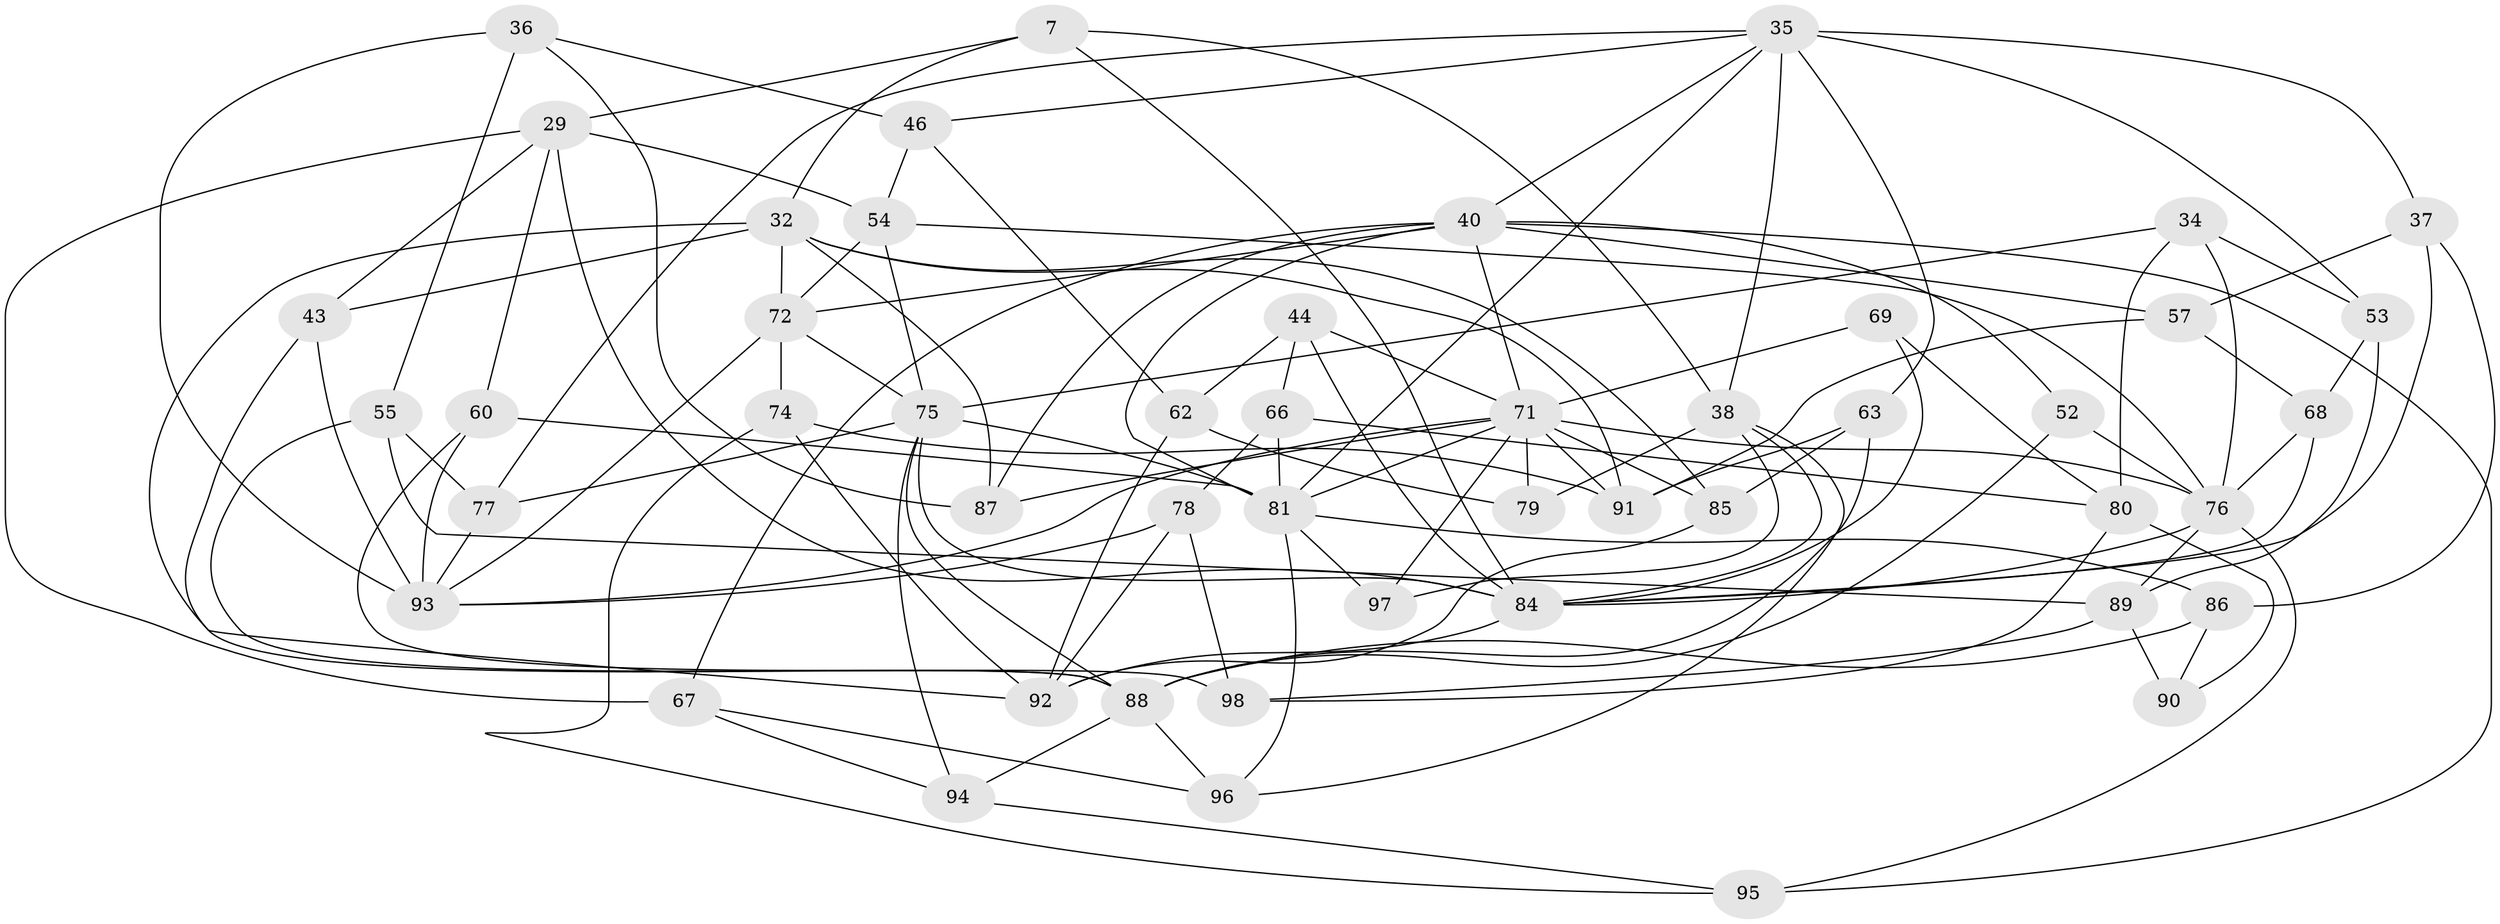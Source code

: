 // original degree distribution, {4: 1.0}
// Generated by graph-tools (version 1.1) at 2025/03/03/04/25 22:03:49]
// undirected, 49 vertices, 124 edges
graph export_dot {
graph [start="1"]
  node [color=gray90,style=filled];
  7 [super="+4"];
  29 [super="+24"];
  32 [super="+6+21"];
  34;
  35 [super="+20+31"];
  36 [super="+26"];
  37;
  38 [super="+18"];
  40 [super="+9+39+16"];
  43;
  44;
  46;
  52 [super="+22"];
  53;
  54 [super="+50"];
  55;
  57;
  60;
  62;
  63;
  66;
  67;
  68;
  69;
  71 [super="+65+48"];
  72 [super="+13+27"];
  74;
  75 [super="+58"];
  76 [super="+56+59"];
  77;
  78;
  79;
  80 [super="+61"];
  81 [super="+33+70"];
  84 [super="+82+49"];
  85;
  86;
  87 [super="+25"];
  88 [super="+73"];
  89 [super="+47"];
  90;
  91 [super="+83"];
  92 [super="+64"];
  93 [super="+51"];
  94;
  95;
  96;
  97;
  98;
  7 -- 38 [weight=2];
  7 -- 32;
  7 -- 84;
  7 -- 29 [weight=2];
  29 -- 67;
  29 -- 54;
  29 -- 84 [weight=2];
  29 -- 43;
  29 -- 60;
  32 -- 72;
  32 -- 85;
  32 -- 87;
  32 -- 91 [weight=2];
  32 -- 43;
  32 -- 88;
  34 -- 80;
  34 -- 75;
  34 -- 53;
  34 -- 76;
  35 -- 63;
  35 -- 77;
  35 -- 40;
  35 -- 53;
  35 -- 38;
  35 -- 81;
  35 -- 37;
  35 -- 46;
  36 -- 93 [weight=2];
  36 -- 87 [weight=2];
  36 -- 55;
  36 -- 46;
  37 -- 86;
  37 -- 57;
  37 -- 84;
  38 -- 97;
  38 -- 96;
  38 -- 84 [weight=2];
  38 -- 79;
  40 -- 71;
  40 -- 95;
  40 -- 67;
  40 -- 72 [weight=2];
  40 -- 81 [weight=3];
  40 -- 52 [weight=2];
  40 -- 87 [weight=2];
  40 -- 57;
  43 -- 93;
  43 -- 92;
  44 -- 62;
  44 -- 66;
  44 -- 84;
  44 -- 71;
  46 -- 62;
  46 -- 54;
  52 -- 76 [weight=3];
  52 -- 88;
  53 -- 89;
  53 -- 68;
  54 -- 76;
  54 -- 72 [weight=2];
  54 -- 75;
  55 -- 77;
  55 -- 88;
  55 -- 89;
  57 -- 91;
  57 -- 68;
  60 -- 93;
  60 -- 98;
  60 -- 81;
  62 -- 79;
  62 -- 92;
  63 -- 85;
  63 -- 91;
  63 -- 88;
  66 -- 80;
  66 -- 78;
  66 -- 81;
  67 -- 94;
  67 -- 96;
  68 -- 84;
  68 -- 76;
  69 -- 80 [weight=2];
  69 -- 84;
  69 -- 71;
  71 -- 97;
  71 -- 76 [weight=3];
  71 -- 81;
  71 -- 87;
  71 -- 91;
  71 -- 85;
  71 -- 93;
  71 -- 79 [weight=2];
  72 -- 74;
  72 -- 75;
  72 -- 93;
  74 -- 92;
  74 -- 95;
  74 -- 91;
  75 -- 88;
  75 -- 81;
  75 -- 84;
  75 -- 77;
  75 -- 94;
  76 -- 95;
  76 -- 89;
  76 -- 84;
  77 -- 93;
  78 -- 98;
  78 -- 92;
  78 -- 93;
  80 -- 98;
  80 -- 90;
  81 -- 97 [weight=2];
  81 -- 96;
  81 -- 86;
  84 -- 92 [weight=3];
  85 -- 92;
  86 -- 90;
  86 -- 88;
  88 -- 94;
  88 -- 96;
  89 -- 90 [weight=2];
  89 -- 98;
  94 -- 95;
}
